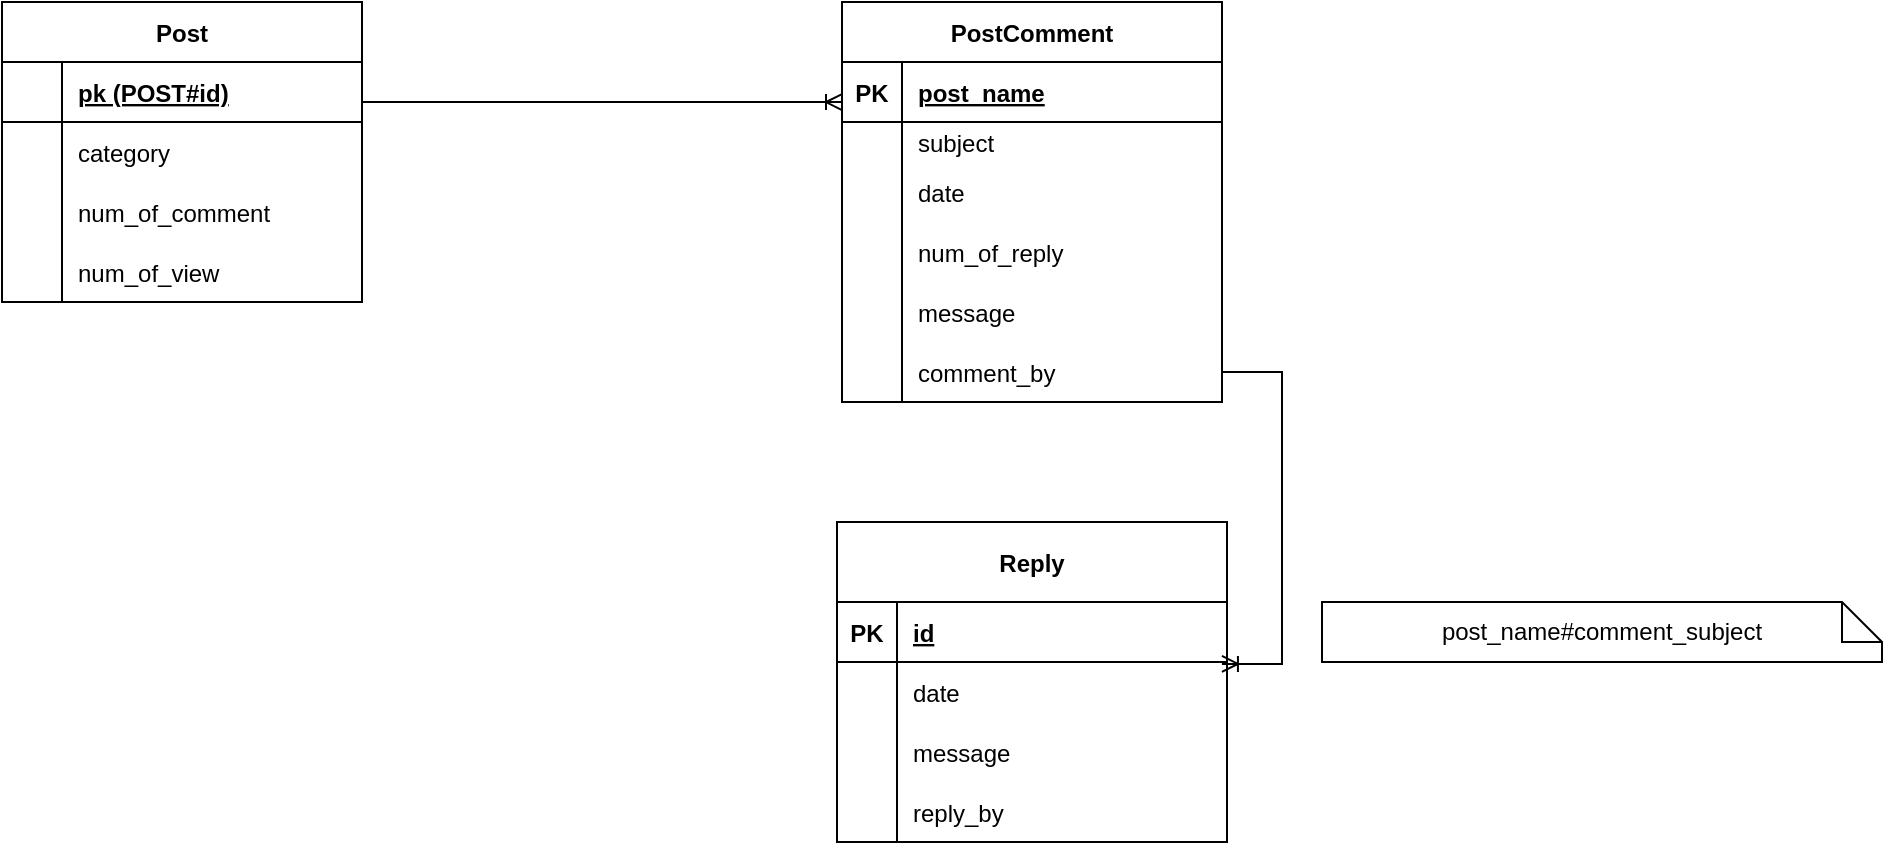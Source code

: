 <mxfile version="20.7.4" type="github">
  <diagram id="dFZohFx2s99H1nQ90OQJ" name="Page-1">
    <mxGraphModel dx="1674" dy="764" grid="1" gridSize="10" guides="1" tooltips="1" connect="1" arrows="1" fold="1" page="1" pageScale="1" pageWidth="1920" pageHeight="1200" math="0" shadow="0">
      <root>
        <mxCell id="0" />
        <mxCell id="1" parent="0" />
        <mxCell id="v9dqBM3XCGgGvdYVH0Uz-1" value="Post" style="shape=table;startSize=30;container=1;collapsible=1;childLayout=tableLayout;fixedRows=1;rowLines=0;fontStyle=1;align=center;resizeLast=1;" parent="1" vertex="1">
          <mxGeometry x="210" y="270" width="180" height="150" as="geometry" />
        </mxCell>
        <mxCell id="v9dqBM3XCGgGvdYVH0Uz-2" value="" style="shape=tableRow;horizontal=0;startSize=0;swimlaneHead=0;swimlaneBody=0;fillColor=none;collapsible=0;dropTarget=0;points=[[0,0.5],[1,0.5]];portConstraint=eastwest;top=0;left=0;right=0;bottom=1;" parent="v9dqBM3XCGgGvdYVH0Uz-1" vertex="1">
          <mxGeometry y="30" width="180" height="30" as="geometry" />
        </mxCell>
        <mxCell id="v9dqBM3XCGgGvdYVH0Uz-3" value="" style="shape=partialRectangle;connectable=0;fillColor=none;top=0;left=0;bottom=0;right=0;fontStyle=1;overflow=hidden;" parent="v9dqBM3XCGgGvdYVH0Uz-2" vertex="1">
          <mxGeometry width="30" height="30" as="geometry">
            <mxRectangle width="30" height="30" as="alternateBounds" />
          </mxGeometry>
        </mxCell>
        <mxCell id="v9dqBM3XCGgGvdYVH0Uz-4" value="pk (POST#id)" style="shape=partialRectangle;connectable=0;fillColor=none;top=0;left=0;bottom=0;right=0;align=left;spacingLeft=6;fontStyle=5;overflow=hidden;" parent="v9dqBM3XCGgGvdYVH0Uz-2" vertex="1">
          <mxGeometry x="30" width="150" height="30" as="geometry">
            <mxRectangle width="150" height="30" as="alternateBounds" />
          </mxGeometry>
        </mxCell>
        <mxCell id="v9dqBM3XCGgGvdYVH0Uz-5" value="" style="shape=tableRow;horizontal=0;startSize=0;swimlaneHead=0;swimlaneBody=0;fillColor=none;collapsible=0;dropTarget=0;points=[[0,0.5],[1,0.5]];portConstraint=eastwest;top=0;left=0;right=0;bottom=0;" parent="v9dqBM3XCGgGvdYVH0Uz-1" vertex="1">
          <mxGeometry y="60" width="180" height="30" as="geometry" />
        </mxCell>
        <mxCell id="v9dqBM3XCGgGvdYVH0Uz-6" value="" style="shape=partialRectangle;connectable=0;fillColor=none;top=0;left=0;bottom=0;right=0;editable=1;overflow=hidden;" parent="v9dqBM3XCGgGvdYVH0Uz-5" vertex="1">
          <mxGeometry width="30" height="30" as="geometry">
            <mxRectangle width="30" height="30" as="alternateBounds" />
          </mxGeometry>
        </mxCell>
        <mxCell id="v9dqBM3XCGgGvdYVH0Uz-7" value="category" style="shape=partialRectangle;connectable=0;fillColor=none;top=0;left=0;bottom=0;right=0;align=left;spacingLeft=6;overflow=hidden;" parent="v9dqBM3XCGgGvdYVH0Uz-5" vertex="1">
          <mxGeometry x="30" width="150" height="30" as="geometry">
            <mxRectangle width="150" height="30" as="alternateBounds" />
          </mxGeometry>
        </mxCell>
        <mxCell id="v9dqBM3XCGgGvdYVH0Uz-8" value="" style="shape=tableRow;horizontal=0;startSize=0;swimlaneHead=0;swimlaneBody=0;fillColor=none;collapsible=0;dropTarget=0;points=[[0,0.5],[1,0.5]];portConstraint=eastwest;top=0;left=0;right=0;bottom=0;" parent="v9dqBM3XCGgGvdYVH0Uz-1" vertex="1">
          <mxGeometry y="90" width="180" height="30" as="geometry" />
        </mxCell>
        <mxCell id="v9dqBM3XCGgGvdYVH0Uz-9" value="" style="shape=partialRectangle;connectable=0;fillColor=none;top=0;left=0;bottom=0;right=0;editable=1;overflow=hidden;" parent="v9dqBM3XCGgGvdYVH0Uz-8" vertex="1">
          <mxGeometry width="30" height="30" as="geometry">
            <mxRectangle width="30" height="30" as="alternateBounds" />
          </mxGeometry>
        </mxCell>
        <mxCell id="v9dqBM3XCGgGvdYVH0Uz-10" value="num_of_comment" style="shape=partialRectangle;connectable=0;fillColor=none;top=0;left=0;bottom=0;right=0;align=left;spacingLeft=6;overflow=hidden;" parent="v9dqBM3XCGgGvdYVH0Uz-8" vertex="1">
          <mxGeometry x="30" width="150" height="30" as="geometry">
            <mxRectangle width="150" height="30" as="alternateBounds" />
          </mxGeometry>
        </mxCell>
        <mxCell id="v9dqBM3XCGgGvdYVH0Uz-11" value="" style="shape=tableRow;horizontal=0;startSize=0;swimlaneHead=0;swimlaneBody=0;fillColor=none;collapsible=0;dropTarget=0;points=[[0,0.5],[1,0.5]];portConstraint=eastwest;top=0;left=0;right=0;bottom=0;" parent="v9dqBM3XCGgGvdYVH0Uz-1" vertex="1">
          <mxGeometry y="120" width="180" height="30" as="geometry" />
        </mxCell>
        <mxCell id="v9dqBM3XCGgGvdYVH0Uz-12" value="" style="shape=partialRectangle;connectable=0;fillColor=none;top=0;left=0;bottom=0;right=0;editable=1;overflow=hidden;" parent="v9dqBM3XCGgGvdYVH0Uz-11" vertex="1">
          <mxGeometry width="30" height="30" as="geometry">
            <mxRectangle width="30" height="30" as="alternateBounds" />
          </mxGeometry>
        </mxCell>
        <mxCell id="v9dqBM3XCGgGvdYVH0Uz-13" value="num_of_view" style="shape=partialRectangle;connectable=0;fillColor=none;top=0;left=0;bottom=0;right=0;align=left;spacingLeft=6;overflow=hidden;" parent="v9dqBM3XCGgGvdYVH0Uz-11" vertex="1">
          <mxGeometry x="30" width="150" height="30" as="geometry">
            <mxRectangle width="150" height="30" as="alternateBounds" />
          </mxGeometry>
        </mxCell>
        <mxCell id="v9dqBM3XCGgGvdYVH0Uz-14" value="PostComment" style="shape=table;startSize=30;container=1;collapsible=1;childLayout=tableLayout;fixedRows=1;rowLines=0;fontStyle=1;align=center;resizeLast=1;" parent="1" vertex="1">
          <mxGeometry x="630" y="270" width="190" height="200" as="geometry" />
        </mxCell>
        <mxCell id="v9dqBM3XCGgGvdYVH0Uz-15" value="" style="shape=tableRow;horizontal=0;startSize=0;swimlaneHead=0;swimlaneBody=0;fillColor=none;collapsible=0;dropTarget=0;points=[[0,0.5],[1,0.5]];portConstraint=eastwest;top=0;left=0;right=0;bottom=1;" parent="v9dqBM3XCGgGvdYVH0Uz-14" vertex="1">
          <mxGeometry y="30" width="190" height="30" as="geometry" />
        </mxCell>
        <mxCell id="v9dqBM3XCGgGvdYVH0Uz-16" value="PK" style="shape=partialRectangle;connectable=0;fillColor=none;top=0;left=0;bottom=0;right=0;fontStyle=1;overflow=hidden;" parent="v9dqBM3XCGgGvdYVH0Uz-15" vertex="1">
          <mxGeometry width="30" height="30" as="geometry">
            <mxRectangle width="30" height="30" as="alternateBounds" />
          </mxGeometry>
        </mxCell>
        <mxCell id="v9dqBM3XCGgGvdYVH0Uz-17" value="post_name" style="shape=partialRectangle;connectable=0;fillColor=none;top=0;left=0;bottom=0;right=0;align=left;spacingLeft=6;fontStyle=5;overflow=hidden;" parent="v9dqBM3XCGgGvdYVH0Uz-15" vertex="1">
          <mxGeometry x="30" width="160" height="30" as="geometry">
            <mxRectangle width="160" height="30" as="alternateBounds" />
          </mxGeometry>
        </mxCell>
        <mxCell id="v9dqBM3XCGgGvdYVH0Uz-18" value="" style="shape=tableRow;horizontal=0;startSize=0;swimlaneHead=0;swimlaneBody=0;fillColor=none;collapsible=0;dropTarget=0;points=[[0,0.5],[1,0.5]];portConstraint=eastwest;top=0;left=0;right=0;bottom=0;" parent="v9dqBM3XCGgGvdYVH0Uz-14" vertex="1">
          <mxGeometry y="60" width="190" height="20" as="geometry" />
        </mxCell>
        <mxCell id="v9dqBM3XCGgGvdYVH0Uz-19" value="" style="shape=partialRectangle;connectable=0;fillColor=none;top=0;left=0;bottom=0;right=0;editable=1;overflow=hidden;" parent="v9dqBM3XCGgGvdYVH0Uz-18" vertex="1">
          <mxGeometry width="30" height="20" as="geometry">
            <mxRectangle width="30" height="20" as="alternateBounds" />
          </mxGeometry>
        </mxCell>
        <mxCell id="v9dqBM3XCGgGvdYVH0Uz-20" value="subject" style="shape=partialRectangle;connectable=0;fillColor=none;top=0;left=0;bottom=0;right=0;align=left;spacingLeft=6;overflow=hidden;" parent="v9dqBM3XCGgGvdYVH0Uz-18" vertex="1">
          <mxGeometry x="30" width="160" height="20" as="geometry">
            <mxRectangle width="160" height="20" as="alternateBounds" />
          </mxGeometry>
        </mxCell>
        <mxCell id="v9dqBM3XCGgGvdYVH0Uz-21" value="" style="shape=tableRow;horizontal=0;startSize=0;swimlaneHead=0;swimlaneBody=0;fillColor=none;collapsible=0;dropTarget=0;points=[[0,0.5],[1,0.5]];portConstraint=eastwest;top=0;left=0;right=0;bottom=0;" parent="v9dqBM3XCGgGvdYVH0Uz-14" vertex="1">
          <mxGeometry y="80" width="190" height="30" as="geometry" />
        </mxCell>
        <mxCell id="v9dqBM3XCGgGvdYVH0Uz-22" value="" style="shape=partialRectangle;connectable=0;fillColor=none;top=0;left=0;bottom=0;right=0;editable=1;overflow=hidden;" parent="v9dqBM3XCGgGvdYVH0Uz-21" vertex="1">
          <mxGeometry width="30" height="30" as="geometry">
            <mxRectangle width="30" height="30" as="alternateBounds" />
          </mxGeometry>
        </mxCell>
        <mxCell id="v9dqBM3XCGgGvdYVH0Uz-23" value="date" style="shape=partialRectangle;connectable=0;fillColor=none;top=0;left=0;bottom=0;right=0;align=left;spacingLeft=6;overflow=hidden;" parent="v9dqBM3XCGgGvdYVH0Uz-21" vertex="1">
          <mxGeometry x="30" width="160" height="30" as="geometry">
            <mxRectangle width="160" height="30" as="alternateBounds" />
          </mxGeometry>
        </mxCell>
        <mxCell id="v9dqBM3XCGgGvdYVH0Uz-24" value="" style="shape=tableRow;horizontal=0;startSize=0;swimlaneHead=0;swimlaneBody=0;fillColor=none;collapsible=0;dropTarget=0;points=[[0,0.5],[1,0.5]];portConstraint=eastwest;top=0;left=0;right=0;bottom=0;" parent="v9dqBM3XCGgGvdYVH0Uz-14" vertex="1">
          <mxGeometry y="110" width="190" height="30" as="geometry" />
        </mxCell>
        <mxCell id="v9dqBM3XCGgGvdYVH0Uz-25" value="" style="shape=partialRectangle;connectable=0;fillColor=none;top=0;left=0;bottom=0;right=0;editable=1;overflow=hidden;" parent="v9dqBM3XCGgGvdYVH0Uz-24" vertex="1">
          <mxGeometry width="30" height="30" as="geometry">
            <mxRectangle width="30" height="30" as="alternateBounds" />
          </mxGeometry>
        </mxCell>
        <mxCell id="v9dqBM3XCGgGvdYVH0Uz-26" value="num_of_reply" style="shape=partialRectangle;connectable=0;fillColor=none;top=0;left=0;bottom=0;right=0;align=left;spacingLeft=6;overflow=hidden;" parent="v9dqBM3XCGgGvdYVH0Uz-24" vertex="1">
          <mxGeometry x="30" width="160" height="30" as="geometry">
            <mxRectangle width="160" height="30" as="alternateBounds" />
          </mxGeometry>
        </mxCell>
        <mxCell id="v9dqBM3XCGgGvdYVH0Uz-40" value="" style="shape=tableRow;horizontal=0;startSize=0;swimlaneHead=0;swimlaneBody=0;fillColor=none;collapsible=0;dropTarget=0;points=[[0,0.5],[1,0.5]];portConstraint=eastwest;top=0;left=0;right=0;bottom=0;" parent="v9dqBM3XCGgGvdYVH0Uz-14" vertex="1">
          <mxGeometry y="140" width="190" height="30" as="geometry" />
        </mxCell>
        <mxCell id="v9dqBM3XCGgGvdYVH0Uz-41" value="" style="shape=partialRectangle;connectable=0;fillColor=none;top=0;left=0;bottom=0;right=0;editable=1;overflow=hidden;" parent="v9dqBM3XCGgGvdYVH0Uz-40" vertex="1">
          <mxGeometry width="30" height="30" as="geometry">
            <mxRectangle width="30" height="30" as="alternateBounds" />
          </mxGeometry>
        </mxCell>
        <mxCell id="v9dqBM3XCGgGvdYVH0Uz-42" value="message" style="shape=partialRectangle;connectable=0;fillColor=none;top=0;left=0;bottom=0;right=0;align=left;spacingLeft=6;overflow=hidden;" parent="v9dqBM3XCGgGvdYVH0Uz-40" vertex="1">
          <mxGeometry x="30" width="160" height="30" as="geometry">
            <mxRectangle width="160" height="30" as="alternateBounds" />
          </mxGeometry>
        </mxCell>
        <mxCell id="v9dqBM3XCGgGvdYVH0Uz-43" value="" style="shape=tableRow;horizontal=0;startSize=0;swimlaneHead=0;swimlaneBody=0;fillColor=none;collapsible=0;dropTarget=0;points=[[0,0.5],[1,0.5]];portConstraint=eastwest;top=0;left=0;right=0;bottom=0;" parent="v9dqBM3XCGgGvdYVH0Uz-14" vertex="1">
          <mxGeometry y="170" width="190" height="30" as="geometry" />
        </mxCell>
        <mxCell id="v9dqBM3XCGgGvdYVH0Uz-44" value="" style="shape=partialRectangle;connectable=0;fillColor=none;top=0;left=0;bottom=0;right=0;editable=1;overflow=hidden;" parent="v9dqBM3XCGgGvdYVH0Uz-43" vertex="1">
          <mxGeometry width="30" height="30" as="geometry">
            <mxRectangle width="30" height="30" as="alternateBounds" />
          </mxGeometry>
        </mxCell>
        <mxCell id="v9dqBM3XCGgGvdYVH0Uz-45" value="comment_by" style="shape=partialRectangle;connectable=0;fillColor=none;top=0;left=0;bottom=0;right=0;align=left;spacingLeft=6;overflow=hidden;" parent="v9dqBM3XCGgGvdYVH0Uz-43" vertex="1">
          <mxGeometry x="30" width="160" height="30" as="geometry">
            <mxRectangle width="160" height="30" as="alternateBounds" />
          </mxGeometry>
        </mxCell>
        <mxCell id="v9dqBM3XCGgGvdYVH0Uz-27" value="Reply" style="shape=table;startSize=40;container=1;collapsible=1;childLayout=tableLayout;fixedRows=1;rowLines=0;fontStyle=1;align=center;resizeLast=1;" parent="1" vertex="1">
          <mxGeometry x="627.5" y="530" width="195" height="160" as="geometry" />
        </mxCell>
        <mxCell id="v9dqBM3XCGgGvdYVH0Uz-28" value="" style="shape=tableRow;horizontal=0;startSize=0;swimlaneHead=0;swimlaneBody=0;fillColor=none;collapsible=0;dropTarget=0;points=[[0,0.5],[1,0.5]];portConstraint=eastwest;top=0;left=0;right=0;bottom=1;" parent="v9dqBM3XCGgGvdYVH0Uz-27" vertex="1">
          <mxGeometry y="40" width="195" height="30" as="geometry" />
        </mxCell>
        <mxCell id="v9dqBM3XCGgGvdYVH0Uz-29" value="PK" style="shape=partialRectangle;connectable=0;fillColor=none;top=0;left=0;bottom=0;right=0;fontStyle=1;overflow=hidden;" parent="v9dqBM3XCGgGvdYVH0Uz-28" vertex="1">
          <mxGeometry width="30" height="30" as="geometry">
            <mxRectangle width="30" height="30" as="alternateBounds" />
          </mxGeometry>
        </mxCell>
        <mxCell id="v9dqBM3XCGgGvdYVH0Uz-30" value="id" style="shape=partialRectangle;connectable=0;fillColor=none;top=0;left=0;bottom=0;right=0;align=left;spacingLeft=6;fontStyle=5;overflow=hidden;" parent="v9dqBM3XCGgGvdYVH0Uz-28" vertex="1">
          <mxGeometry x="30" width="165" height="30" as="geometry">
            <mxRectangle width="165" height="30" as="alternateBounds" />
          </mxGeometry>
        </mxCell>
        <mxCell id="v9dqBM3XCGgGvdYVH0Uz-31" value="" style="shape=tableRow;horizontal=0;startSize=0;swimlaneHead=0;swimlaneBody=0;fillColor=none;collapsible=0;dropTarget=0;points=[[0,0.5],[1,0.5]];portConstraint=eastwest;top=0;left=0;right=0;bottom=0;" parent="v9dqBM3XCGgGvdYVH0Uz-27" vertex="1">
          <mxGeometry y="70" width="195" height="30" as="geometry" />
        </mxCell>
        <mxCell id="v9dqBM3XCGgGvdYVH0Uz-32" value="" style="shape=partialRectangle;connectable=0;fillColor=none;top=0;left=0;bottom=0;right=0;editable=1;overflow=hidden;" parent="v9dqBM3XCGgGvdYVH0Uz-31" vertex="1">
          <mxGeometry width="30" height="30" as="geometry">
            <mxRectangle width="30" height="30" as="alternateBounds" />
          </mxGeometry>
        </mxCell>
        <mxCell id="v9dqBM3XCGgGvdYVH0Uz-33" value="date" style="shape=partialRectangle;connectable=0;fillColor=none;top=0;left=0;bottom=0;right=0;align=left;spacingLeft=6;overflow=hidden;" parent="v9dqBM3XCGgGvdYVH0Uz-31" vertex="1">
          <mxGeometry x="30" width="165" height="30" as="geometry">
            <mxRectangle width="165" height="30" as="alternateBounds" />
          </mxGeometry>
        </mxCell>
        <mxCell id="v9dqBM3XCGgGvdYVH0Uz-34" value="" style="shape=tableRow;horizontal=0;startSize=0;swimlaneHead=0;swimlaneBody=0;fillColor=none;collapsible=0;dropTarget=0;points=[[0,0.5],[1,0.5]];portConstraint=eastwest;top=0;left=0;right=0;bottom=0;" parent="v9dqBM3XCGgGvdYVH0Uz-27" vertex="1">
          <mxGeometry y="100" width="195" height="30" as="geometry" />
        </mxCell>
        <mxCell id="v9dqBM3XCGgGvdYVH0Uz-35" value="" style="shape=partialRectangle;connectable=0;fillColor=none;top=0;left=0;bottom=0;right=0;editable=1;overflow=hidden;" parent="v9dqBM3XCGgGvdYVH0Uz-34" vertex="1">
          <mxGeometry width="30" height="30" as="geometry">
            <mxRectangle width="30" height="30" as="alternateBounds" />
          </mxGeometry>
        </mxCell>
        <mxCell id="v9dqBM3XCGgGvdYVH0Uz-36" value="message" style="shape=partialRectangle;connectable=0;fillColor=none;top=0;left=0;bottom=0;right=0;align=left;spacingLeft=6;overflow=hidden;" parent="v9dqBM3XCGgGvdYVH0Uz-34" vertex="1">
          <mxGeometry x="30" width="165" height="30" as="geometry">
            <mxRectangle width="165" height="30" as="alternateBounds" />
          </mxGeometry>
        </mxCell>
        <mxCell id="v9dqBM3XCGgGvdYVH0Uz-37" value="" style="shape=tableRow;horizontal=0;startSize=0;swimlaneHead=0;swimlaneBody=0;fillColor=none;collapsible=0;dropTarget=0;points=[[0,0.5],[1,0.5]];portConstraint=eastwest;top=0;left=0;right=0;bottom=0;" parent="v9dqBM3XCGgGvdYVH0Uz-27" vertex="1">
          <mxGeometry y="130" width="195" height="30" as="geometry" />
        </mxCell>
        <mxCell id="v9dqBM3XCGgGvdYVH0Uz-38" value="" style="shape=partialRectangle;connectable=0;fillColor=none;top=0;left=0;bottom=0;right=0;editable=1;overflow=hidden;" parent="v9dqBM3XCGgGvdYVH0Uz-37" vertex="1">
          <mxGeometry width="30" height="30" as="geometry">
            <mxRectangle width="30" height="30" as="alternateBounds" />
          </mxGeometry>
        </mxCell>
        <mxCell id="v9dqBM3XCGgGvdYVH0Uz-39" value="reply_by" style="shape=partialRectangle;connectable=0;fillColor=none;top=0;left=0;bottom=0;right=0;align=left;spacingLeft=6;overflow=hidden;" parent="v9dqBM3XCGgGvdYVH0Uz-37" vertex="1">
          <mxGeometry x="30" width="165" height="30" as="geometry">
            <mxRectangle width="165" height="30" as="alternateBounds" />
          </mxGeometry>
        </mxCell>
        <mxCell id="v9dqBM3XCGgGvdYVH0Uz-46" value="" style="edgeStyle=entityRelationEdgeStyle;fontSize=12;html=1;endArrow=ERoneToMany;rounded=0;entryX=0;entryY=0.667;entryDx=0;entryDy=0;entryPerimeter=0;" parent="1" target="v9dqBM3XCGgGvdYVH0Uz-15" edge="1">
          <mxGeometry width="100" height="100" relative="1" as="geometry">
            <mxPoint x="390" y="320" as="sourcePoint" />
            <mxPoint x="490" y="220" as="targetPoint" />
          </mxGeometry>
        </mxCell>
        <mxCell id="v9dqBM3XCGgGvdYVH0Uz-50" value="post_name#comment_subject" style="shape=note;size=20;whiteSpace=wrap;html=1;" parent="1" vertex="1">
          <mxGeometry x="870" y="570" width="280" height="30" as="geometry" />
        </mxCell>
        <mxCell id="v9dqBM3XCGgGvdYVH0Uz-51" value="" style="edgeStyle=entityRelationEdgeStyle;fontSize=12;html=1;endArrow=ERoneToMany;rounded=0;entryX=0.987;entryY=0.033;entryDx=0;entryDy=0;entryPerimeter=0;" parent="1" source="v9dqBM3XCGgGvdYVH0Uz-43" target="v9dqBM3XCGgGvdYVH0Uz-31" edge="1">
          <mxGeometry width="100" height="100" relative="1" as="geometry">
            <mxPoint x="800" y="640" as="sourcePoint" />
            <mxPoint x="900" y="540" as="targetPoint" />
          </mxGeometry>
        </mxCell>
      </root>
    </mxGraphModel>
  </diagram>
</mxfile>
